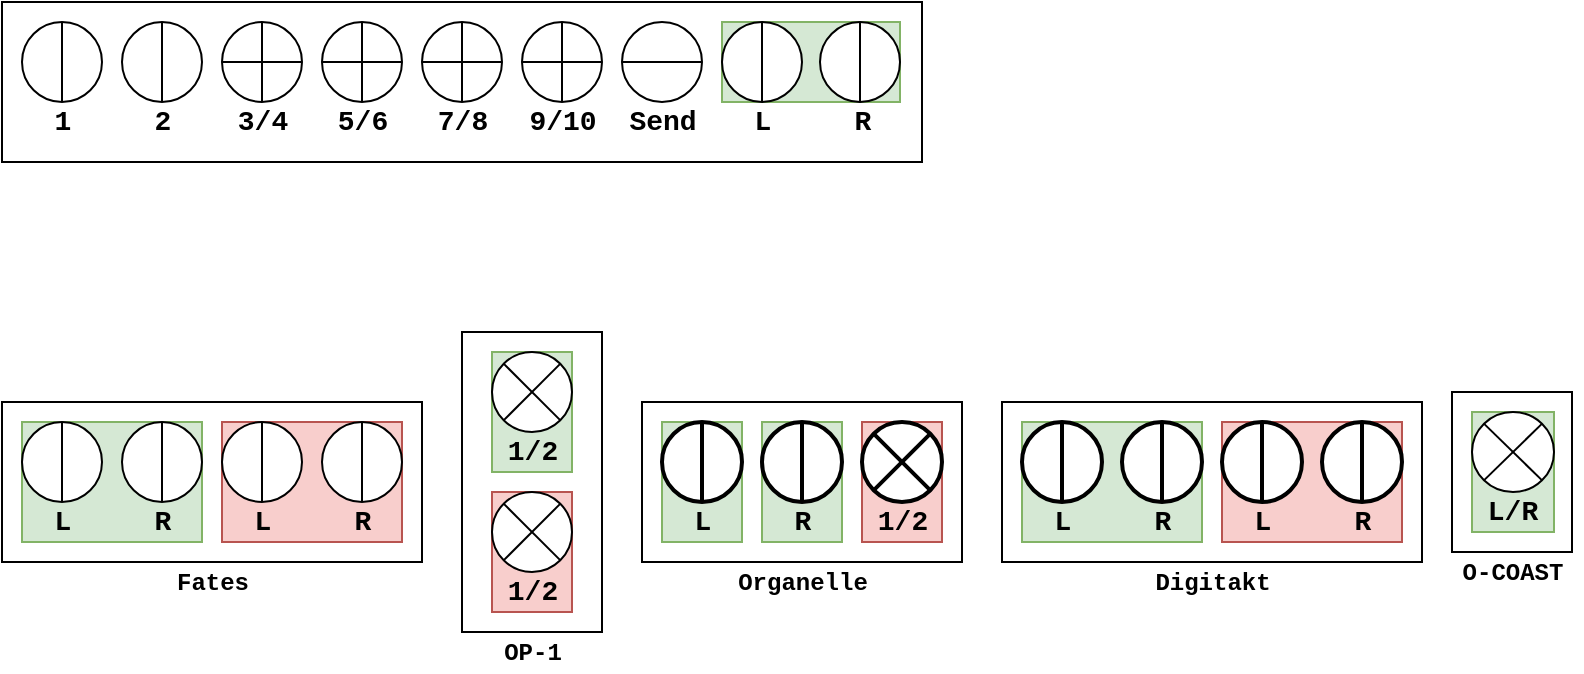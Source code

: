 <mxfile version="13.7.6" type="github">
  <diagram id="nP4e0wWjYFi-qGmSvCJ1" name="Page-1">
    <mxGraphModel dx="914" dy="827" grid="1" gridSize="10" guides="1" tooltips="1" connect="1" arrows="1" fold="1" page="1" pageScale="1" pageWidth="827" pageHeight="1169" math="0" shadow="0">
      <root>
        <mxCell id="0" />
        <mxCell id="1" parent="0" />
        <mxCell id="vf_FHtImUIUmnImsqS4j-43" value="" style="group" vertex="1" connectable="0" parent="1">
          <mxGeometry x="30" y="30" width="460" height="80" as="geometry" />
        </mxCell>
        <mxCell id="vf_FHtImUIUmnImsqS4j-36" value="" style="whiteSpace=wrap;html=1;fontFamily=Courier New;fontSize=14;" vertex="1" parent="vf_FHtImUIUmnImsqS4j-43">
          <mxGeometry width="460" height="80" as="geometry" />
        </mxCell>
        <mxCell id="vf_FHtImUIUmnImsqS4j-27" value="" style="group" vertex="1" connectable="0" parent="vf_FHtImUIUmnImsqS4j-43">
          <mxGeometry x="360" y="10" width="89" height="60" as="geometry" />
        </mxCell>
        <mxCell id="vf_FHtImUIUmnImsqS4j-13" value="" style="group;fillColor=#d5e8d4;strokeColor=#82b366;" vertex="1" connectable="0" parent="vf_FHtImUIUmnImsqS4j-27">
          <mxGeometry width="89" height="40" as="geometry" />
        </mxCell>
        <mxCell id="vf_FHtImUIUmnImsqS4j-25" value="" style="group" vertex="1" connectable="0" parent="vf_FHtImUIUmnImsqS4j-13">
          <mxGeometry x="49" width="40" height="40" as="geometry" />
        </mxCell>
        <mxCell id="vf_FHtImUIUmnImsqS4j-10" value="" style="shape=lineEllipse;line=vertical;perimeter=ellipsePerimeter;whiteSpace=wrap;html=1;backgroundOutline=1;" vertex="1" parent="vf_FHtImUIUmnImsqS4j-25">
          <mxGeometry width="40" height="40" as="geometry" />
        </mxCell>
        <mxCell id="vf_FHtImUIUmnImsqS4j-26" value="" style="group" vertex="1" connectable="0" parent="vf_FHtImUIUmnImsqS4j-13">
          <mxGeometry width="40" height="40" as="geometry" />
        </mxCell>
        <mxCell id="vf_FHtImUIUmnImsqS4j-9" value="" style="shape=lineEllipse;line=vertical;perimeter=ellipsePerimeter;whiteSpace=wrap;html=1;backgroundOutline=1;" vertex="1" parent="vf_FHtImUIUmnImsqS4j-26">
          <mxGeometry width="40" height="40" as="geometry" />
        </mxCell>
        <mxCell id="vf_FHtImUIUmnImsqS4j-23" value="L" style="text;html=1;resizable=0;autosize=1;align=center;verticalAlign=middle;points=[];fillColor=none;strokeColor=none;rounded=0;fontFamily=Courier New;fontStyle=1;fontSize=14;" vertex="1" parent="vf_FHtImUIUmnImsqS4j-27">
          <mxGeometry x="10" y="40" width="20" height="20" as="geometry" />
        </mxCell>
        <mxCell id="vf_FHtImUIUmnImsqS4j-24" value="R" style="text;html=1;resizable=0;autosize=1;align=center;verticalAlign=middle;points=[];fillColor=none;strokeColor=none;rounded=0;fontFamily=Courier New;fontStyle=1;fontSize=14;" vertex="1" parent="vf_FHtImUIUmnImsqS4j-27">
          <mxGeometry x="60" y="40" width="20" height="20" as="geometry" />
        </mxCell>
        <mxCell id="vf_FHtImUIUmnImsqS4j-28" value="" style="group" vertex="1" connectable="0" parent="vf_FHtImUIUmnImsqS4j-43">
          <mxGeometry x="305" y="10" width="50" height="60" as="geometry" />
        </mxCell>
        <mxCell id="vf_FHtImUIUmnImsqS4j-12" value="" style="shape=lineEllipse;perimeter=ellipsePerimeter;whiteSpace=wrap;html=1;backgroundOutline=1;" vertex="1" parent="vf_FHtImUIUmnImsqS4j-28">
          <mxGeometry x="5" width="40" height="40" as="geometry" />
        </mxCell>
        <mxCell id="vf_FHtImUIUmnImsqS4j-22" value="Send" style="text;html=1;resizable=0;autosize=1;align=center;verticalAlign=middle;points=[];fillColor=none;strokeColor=none;rounded=0;fontFamily=Courier New;fontStyle=1;fontSize=14;" vertex="1" parent="vf_FHtImUIUmnImsqS4j-28">
          <mxGeometry y="40" width="50" height="20" as="geometry" />
        </mxCell>
        <mxCell id="vf_FHtImUIUmnImsqS4j-30" value="" style="group" vertex="1" connectable="0" parent="vf_FHtImUIUmnImsqS4j-43">
          <mxGeometry x="210" y="10" width="40" height="60" as="geometry" />
        </mxCell>
        <mxCell id="vf_FHtImUIUmnImsqS4j-6" value="" style="shape=orEllipse;perimeter=ellipsePerimeter;whiteSpace=wrap;html=1;backgroundOutline=1;" vertex="1" parent="vf_FHtImUIUmnImsqS4j-30">
          <mxGeometry width="40" height="40" as="geometry" />
        </mxCell>
        <mxCell id="vf_FHtImUIUmnImsqS4j-20" value="7/8" style="text;html=1;resizable=0;autosize=1;align=center;verticalAlign=middle;points=[];fillColor=none;strokeColor=none;rounded=0;fontFamily=Courier New;fontStyle=1;fontSize=14;" vertex="1" parent="vf_FHtImUIUmnImsqS4j-30">
          <mxGeometry y="40" width="40" height="20" as="geometry" />
        </mxCell>
        <mxCell id="vf_FHtImUIUmnImsqS4j-31" value="" style="group" vertex="1" connectable="0" parent="vf_FHtImUIUmnImsqS4j-43">
          <mxGeometry x="160" y="10" width="40" height="60" as="geometry" />
        </mxCell>
        <mxCell id="vf_FHtImUIUmnImsqS4j-5" value="" style="shape=orEllipse;perimeter=ellipsePerimeter;whiteSpace=wrap;html=1;backgroundOutline=1;" vertex="1" parent="vf_FHtImUIUmnImsqS4j-31">
          <mxGeometry width="40" height="40" as="geometry" />
        </mxCell>
        <mxCell id="vf_FHtImUIUmnImsqS4j-19" value="5/6" style="text;html=1;resizable=0;autosize=1;align=center;verticalAlign=middle;points=[];fillColor=none;strokeColor=none;rounded=0;fontFamily=Courier New;fontStyle=1;fontSize=14;" vertex="1" parent="vf_FHtImUIUmnImsqS4j-31">
          <mxGeometry y="40" width="40" height="20" as="geometry" />
        </mxCell>
        <mxCell id="vf_FHtImUIUmnImsqS4j-32" value="" style="group" vertex="1" connectable="0" parent="vf_FHtImUIUmnImsqS4j-43">
          <mxGeometry x="110" y="10" width="40" height="60" as="geometry" />
        </mxCell>
        <mxCell id="vf_FHtImUIUmnImsqS4j-4" value="" style="shape=orEllipse;perimeter=ellipsePerimeter;whiteSpace=wrap;html=1;backgroundOutline=1;" vertex="1" parent="vf_FHtImUIUmnImsqS4j-32">
          <mxGeometry width="40" height="40" as="geometry" />
        </mxCell>
        <mxCell id="vf_FHtImUIUmnImsqS4j-18" value="3/4" style="text;html=1;resizable=0;autosize=1;align=center;verticalAlign=middle;points=[];fillColor=none;strokeColor=none;rounded=0;fontFamily=Courier New;fontStyle=1;fontSize=14;" vertex="1" parent="vf_FHtImUIUmnImsqS4j-32">
          <mxGeometry y="40" width="40" height="20" as="geometry" />
        </mxCell>
        <mxCell id="vf_FHtImUIUmnImsqS4j-33" value="" style="group" vertex="1" connectable="0" parent="vf_FHtImUIUmnImsqS4j-43">
          <mxGeometry x="60" y="10" width="40" height="60" as="geometry" />
        </mxCell>
        <mxCell id="vf_FHtImUIUmnImsqS4j-3" value="" style="shape=lineEllipse;line=vertical;perimeter=ellipsePerimeter;whiteSpace=wrap;html=1;backgroundOutline=1;" vertex="1" parent="vf_FHtImUIUmnImsqS4j-33">
          <mxGeometry width="40" height="40" as="geometry" />
        </mxCell>
        <mxCell id="vf_FHtImUIUmnImsqS4j-17" value="2" style="text;html=1;resizable=0;autosize=1;align=center;verticalAlign=middle;points=[];fillColor=none;strokeColor=none;rounded=0;fontFamily=Courier New;fontStyle=1;fontSize=14;" vertex="1" parent="vf_FHtImUIUmnImsqS4j-33">
          <mxGeometry x="10" y="40" width="20" height="20" as="geometry" />
        </mxCell>
        <mxCell id="vf_FHtImUIUmnImsqS4j-34" value="" style="group" vertex="1" connectable="0" parent="vf_FHtImUIUmnImsqS4j-43">
          <mxGeometry x="10" y="10" width="40" height="60" as="geometry" />
        </mxCell>
        <mxCell id="vf_FHtImUIUmnImsqS4j-1" value="" style="shape=lineEllipse;line=vertical;perimeter=ellipsePerimeter;whiteSpace=wrap;html=1;backgroundOutline=1;" vertex="1" parent="vf_FHtImUIUmnImsqS4j-34">
          <mxGeometry width="40" height="40" as="geometry" />
        </mxCell>
        <mxCell id="vf_FHtImUIUmnImsqS4j-16" value="&lt;div style=&quot;font-size: 14px;&quot; align=&quot;center&quot;&gt;1&lt;/div&gt;" style="text;html=1;resizable=0;autosize=1;align=center;verticalAlign=middle;points=[];fillColor=none;strokeColor=none;rounded=0;fontFamily=Courier New;fontStyle=1;fontSize=14;" vertex="1" parent="vf_FHtImUIUmnImsqS4j-34">
          <mxGeometry x="10" y="40" width="20" height="20" as="geometry" />
        </mxCell>
        <mxCell id="vf_FHtImUIUmnImsqS4j-40" value="" style="group" vertex="1" connectable="0" parent="vf_FHtImUIUmnImsqS4j-43">
          <mxGeometry x="260" y="10" width="45" height="60" as="geometry" />
        </mxCell>
        <mxCell id="vf_FHtImUIUmnImsqS4j-41" value="" style="shape=orEllipse;perimeter=ellipsePerimeter;whiteSpace=wrap;html=1;backgroundOutline=1;" vertex="1" parent="vf_FHtImUIUmnImsqS4j-40">
          <mxGeometry width="40" height="40" as="geometry" />
        </mxCell>
        <mxCell id="vf_FHtImUIUmnImsqS4j-42" value="9/10" style="text;html=1;resizable=0;autosize=1;align=center;verticalAlign=middle;points=[];fillColor=none;strokeColor=none;rounded=0;fontFamily=Courier New;fontStyle=1;fontSize=14;" vertex="1" parent="vf_FHtImUIUmnImsqS4j-40">
          <mxGeometry x="-5" y="40" width="50" height="20" as="geometry" />
        </mxCell>
        <mxCell id="vf_FHtImUIUmnImsqS4j-56" value="" style="group" vertex="1" connectable="0" parent="1">
          <mxGeometry x="30" y="230" width="210" height="100" as="geometry" />
        </mxCell>
        <mxCell id="vf_FHtImUIUmnImsqS4j-52" value="" style="whiteSpace=wrap;html=1;fontFamily=Courier New;fontSize=14;" vertex="1" parent="vf_FHtImUIUmnImsqS4j-56">
          <mxGeometry width="210" height="80" as="geometry" />
        </mxCell>
        <mxCell id="vf_FHtImUIUmnImsqS4j-46" value="" style="group;fillColor=#d5e8d4;strokeColor=#82b366;" vertex="1" connectable="0" parent="vf_FHtImUIUmnImsqS4j-56">
          <mxGeometry x="10" y="10" width="90" height="60" as="geometry" />
        </mxCell>
        <mxCell id="vf_FHtImUIUmnImsqS4j-38" value="" style="shape=lineEllipse;line=vertical;perimeter=ellipsePerimeter;whiteSpace=wrap;html=1;backgroundOutline=1;" vertex="1" parent="vf_FHtImUIUmnImsqS4j-46">
          <mxGeometry width="40" height="40" as="geometry" />
        </mxCell>
        <mxCell id="vf_FHtImUIUmnImsqS4j-39" value="" style="shape=lineEllipse;line=vertical;perimeter=ellipsePerimeter;whiteSpace=wrap;html=1;backgroundOutline=1;" vertex="1" parent="vf_FHtImUIUmnImsqS4j-46">
          <mxGeometry x="50" width="40" height="40" as="geometry" />
        </mxCell>
        <mxCell id="vf_FHtImUIUmnImsqS4j-44" value="L" style="text;html=1;resizable=0;autosize=1;align=center;verticalAlign=middle;points=[];fillColor=none;strokeColor=none;rounded=0;fontFamily=Courier New;fontStyle=1;fontSize=14;" vertex="1" parent="vf_FHtImUIUmnImsqS4j-46">
          <mxGeometry x="10" y="40" width="20" height="20" as="geometry" />
        </mxCell>
        <mxCell id="vf_FHtImUIUmnImsqS4j-45" value="R" style="text;html=1;resizable=0;autosize=1;align=center;verticalAlign=middle;points=[];fillColor=none;strokeColor=none;rounded=0;fontFamily=Courier New;fontStyle=1;fontSize=14;" vertex="1" parent="vf_FHtImUIUmnImsqS4j-46">
          <mxGeometry x="60" y="40" width="20" height="20" as="geometry" />
        </mxCell>
        <mxCell id="vf_FHtImUIUmnImsqS4j-47" value="" style="group;fillColor=#f8cecc;strokeColor=#b85450;" vertex="1" connectable="0" parent="vf_FHtImUIUmnImsqS4j-56">
          <mxGeometry x="110" y="10" width="90" height="60" as="geometry" />
        </mxCell>
        <mxCell id="vf_FHtImUIUmnImsqS4j-48" value="" style="shape=lineEllipse;line=vertical;perimeter=ellipsePerimeter;whiteSpace=wrap;html=1;backgroundOutline=1;" vertex="1" parent="vf_FHtImUIUmnImsqS4j-47">
          <mxGeometry width="40" height="40" as="geometry" />
        </mxCell>
        <mxCell id="vf_FHtImUIUmnImsqS4j-49" value="" style="shape=lineEllipse;line=vertical;perimeter=ellipsePerimeter;whiteSpace=wrap;html=1;backgroundOutline=1;" vertex="1" parent="vf_FHtImUIUmnImsqS4j-47">
          <mxGeometry x="50" width="40" height="40" as="geometry" />
        </mxCell>
        <mxCell id="vf_FHtImUIUmnImsqS4j-50" value="L" style="text;html=1;resizable=0;autosize=1;align=center;verticalAlign=middle;points=[];fillColor=none;strokeColor=none;rounded=0;fontFamily=Courier New;fontStyle=1;fontSize=14;" vertex="1" parent="vf_FHtImUIUmnImsqS4j-47">
          <mxGeometry x="10" y="40" width="20" height="20" as="geometry" />
        </mxCell>
        <mxCell id="vf_FHtImUIUmnImsqS4j-51" value="R" style="text;html=1;resizable=0;autosize=1;align=center;verticalAlign=middle;points=[];fillColor=none;strokeColor=none;rounded=0;fontFamily=Courier New;fontStyle=1;fontSize=14;" vertex="1" parent="vf_FHtImUIUmnImsqS4j-47">
          <mxGeometry x="60" y="40" width="20" height="20" as="geometry" />
        </mxCell>
        <mxCell id="vf_FHtImUIUmnImsqS4j-55" value="&lt;b&gt;&lt;font style=&quot;font-size: 12px&quot;&gt;Fates&lt;/font&gt;&lt;/b&gt;" style="text;html=1;resizable=0;autosize=1;align=center;verticalAlign=middle;points=[];fillColor=none;strokeColor=none;rounded=0;fontFamily=Courier New;fontSize=14;" vertex="1" parent="vf_FHtImUIUmnImsqS4j-56">
          <mxGeometry x="80" y="80" width="50" height="20" as="geometry" />
        </mxCell>
        <mxCell id="vf_FHtImUIUmnImsqS4j-86" value="" style="group" vertex="1" connectable="0" parent="1">
          <mxGeometry x="260" y="195" width="70" height="170" as="geometry" />
        </mxCell>
        <mxCell id="vf_FHtImUIUmnImsqS4j-84" value="" style="group" vertex="1" connectable="0" parent="vf_FHtImUIUmnImsqS4j-86">
          <mxGeometry width="70" height="150" as="geometry" />
        </mxCell>
        <mxCell id="vf_FHtImUIUmnImsqS4j-83" value="" style="whiteSpace=wrap;html=1;fontFamily=Courier New;fontSize=14;" vertex="1" parent="vf_FHtImUIUmnImsqS4j-84">
          <mxGeometry width="70" height="150" as="geometry" />
        </mxCell>
        <mxCell id="vf_FHtImUIUmnImsqS4j-79" value="" style="group;fillColor=#d5e8d4;strokeColor=#82b366;" vertex="1" connectable="0" parent="vf_FHtImUIUmnImsqS4j-84">
          <mxGeometry x="15" y="10" width="40" height="60" as="geometry" />
        </mxCell>
        <mxCell id="vf_FHtImUIUmnImsqS4j-77" value="" style="shape=sumEllipse;perimeter=ellipsePerimeter;whiteSpace=wrap;html=1;backgroundOutline=1;fontFamily=Courier New;fontSize=14;" vertex="1" parent="vf_FHtImUIUmnImsqS4j-79">
          <mxGeometry width="40" height="40" as="geometry" />
        </mxCell>
        <mxCell id="vf_FHtImUIUmnImsqS4j-78" value="&lt;b&gt;1/2&lt;/b&gt;" style="text;html=1;resizable=0;autosize=1;align=center;verticalAlign=middle;points=[];fillColor=none;strokeColor=none;rounded=0;fontFamily=Courier New;fontSize=14;" vertex="1" parent="vf_FHtImUIUmnImsqS4j-79">
          <mxGeometry y="40" width="40" height="20" as="geometry" />
        </mxCell>
        <mxCell id="vf_FHtImUIUmnImsqS4j-80" value="" style="group;fillColor=#f8cecc;strokeColor=#b85450;" vertex="1" connectable="0" parent="vf_FHtImUIUmnImsqS4j-84">
          <mxGeometry x="15" y="80" width="40" height="60" as="geometry" />
        </mxCell>
        <mxCell id="vf_FHtImUIUmnImsqS4j-81" value="" style="shape=sumEllipse;perimeter=ellipsePerimeter;whiteSpace=wrap;html=1;backgroundOutline=1;fontFamily=Courier New;fontSize=14;" vertex="1" parent="vf_FHtImUIUmnImsqS4j-80">
          <mxGeometry width="40" height="40" as="geometry" />
        </mxCell>
        <mxCell id="vf_FHtImUIUmnImsqS4j-82" value="&lt;b&gt;1/2&lt;/b&gt;" style="text;html=1;resizable=0;autosize=1;align=center;verticalAlign=middle;points=[];fillColor=none;strokeColor=none;rounded=0;fontFamily=Courier New;fontSize=14;" vertex="1" parent="vf_FHtImUIUmnImsqS4j-80">
          <mxGeometry y="40" width="40" height="20" as="geometry" />
        </mxCell>
        <mxCell id="vf_FHtImUIUmnImsqS4j-85" value="&lt;font style=&quot;font-size: 12px&quot;&gt;&lt;b&gt;OP-1&lt;/b&gt;&lt;/font&gt;" style="text;html=1;resizable=0;autosize=1;align=center;verticalAlign=middle;points=[];fillColor=none;strokeColor=none;rounded=0;fontFamily=Courier New;fontSize=14;" vertex="1" parent="vf_FHtImUIUmnImsqS4j-86">
          <mxGeometry x="15" y="150" width="40" height="20" as="geometry" />
        </mxCell>
        <mxCell id="vf_FHtImUIUmnImsqS4j-112" value="" style="group" vertex="1" connectable="0" parent="1">
          <mxGeometry x="350" y="230" width="160" height="100" as="geometry" />
        </mxCell>
        <mxCell id="vf_FHtImUIUmnImsqS4j-110" value="" style="whiteSpace=wrap;html=1;strokeWidth=1;fontFamily=Courier New;fontSize=14;" vertex="1" parent="vf_FHtImUIUmnImsqS4j-112">
          <mxGeometry width="160" height="80" as="geometry" />
        </mxCell>
        <mxCell id="vf_FHtImUIUmnImsqS4j-107" value="" style="group;fillColor=#d5e8d4;strokeColor=#82b366;" vertex="1" connectable="0" parent="vf_FHtImUIUmnImsqS4j-112">
          <mxGeometry x="10" y="10" width="40" height="60" as="geometry" />
        </mxCell>
        <mxCell id="vf_FHtImUIUmnImsqS4j-101" value="" style="shape=lineEllipse;line=vertical;perimeter=ellipsePerimeter;whiteSpace=wrap;html=1;backgroundOutline=1;strokeWidth=2;fontFamily=Courier New;fontSize=14;" vertex="1" parent="vf_FHtImUIUmnImsqS4j-107">
          <mxGeometry width="40" height="40" as="geometry" />
        </mxCell>
        <mxCell id="vf_FHtImUIUmnImsqS4j-104" value="&lt;b&gt;L&lt;/b&gt;" style="text;html=1;resizable=0;autosize=1;align=center;verticalAlign=middle;points=[];fillColor=none;strokeColor=none;rounded=0;fontFamily=Courier New;fontSize=14;" vertex="1" parent="vf_FHtImUIUmnImsqS4j-107">
          <mxGeometry x="10" y="40" width="20" height="20" as="geometry" />
        </mxCell>
        <mxCell id="vf_FHtImUIUmnImsqS4j-108" value="" style="group;fillColor=#d5e8d4;strokeColor=#82b366;" vertex="1" connectable="0" parent="vf_FHtImUIUmnImsqS4j-112">
          <mxGeometry x="60" y="10" width="40" height="60" as="geometry" />
        </mxCell>
        <mxCell id="vf_FHtImUIUmnImsqS4j-102" value="" style="shape=lineEllipse;line=vertical;perimeter=ellipsePerimeter;whiteSpace=wrap;html=1;backgroundOutline=1;strokeWidth=2;fontFamily=Courier New;fontSize=14;" vertex="1" parent="vf_FHtImUIUmnImsqS4j-108">
          <mxGeometry width="40" height="40" as="geometry" />
        </mxCell>
        <mxCell id="vf_FHtImUIUmnImsqS4j-105" value="&lt;b&gt;R&lt;/b&gt;" style="text;html=1;resizable=0;autosize=1;align=center;verticalAlign=middle;points=[];fillColor=none;strokeColor=none;rounded=0;fontFamily=Courier New;fontSize=14;" vertex="1" parent="vf_FHtImUIUmnImsqS4j-108">
          <mxGeometry x="10" y="40" width="20" height="20" as="geometry" />
        </mxCell>
        <mxCell id="vf_FHtImUIUmnImsqS4j-109" value="" style="group;fillColor=#f8cecc;strokeColor=#b85450;" vertex="1" connectable="0" parent="vf_FHtImUIUmnImsqS4j-112">
          <mxGeometry x="110" y="10" width="40" height="60" as="geometry" />
        </mxCell>
        <mxCell id="vf_FHtImUIUmnImsqS4j-103" value="" style="shape=sumEllipse;perimeter=ellipsePerimeter;whiteSpace=wrap;html=1;backgroundOutline=1;strokeWidth=2;fontFamily=Courier New;fontSize=14;" vertex="1" parent="vf_FHtImUIUmnImsqS4j-109">
          <mxGeometry width="40" height="40" as="geometry" />
        </mxCell>
        <mxCell id="vf_FHtImUIUmnImsqS4j-106" value="&lt;b&gt;1/2&lt;/b&gt;" style="text;html=1;resizable=0;autosize=1;align=center;verticalAlign=middle;points=[];fillColor=none;strokeColor=none;rounded=0;fontFamily=Courier New;fontSize=14;" vertex="1" parent="vf_FHtImUIUmnImsqS4j-109">
          <mxGeometry y="40" width="40" height="20" as="geometry" />
        </mxCell>
        <mxCell id="vf_FHtImUIUmnImsqS4j-111" value="&lt;font style=&quot;font-size: 12px&quot;&gt;&lt;b&gt;Organelle&lt;/b&gt;&lt;/font&gt;" style="text;html=1;resizable=0;autosize=1;align=center;verticalAlign=middle;points=[];fillColor=none;strokeColor=none;rounded=0;fontFamily=Courier New;fontSize=14;" vertex="1" parent="vf_FHtImUIUmnImsqS4j-112">
          <mxGeometry x="40" y="80" width="80" height="20" as="geometry" />
        </mxCell>
        <mxCell id="vf_FHtImUIUmnImsqS4j-113" value="" style="group" vertex="1" connectable="0" parent="1">
          <mxGeometry x="530" y="230" width="210" height="100" as="geometry" />
        </mxCell>
        <mxCell id="vf_FHtImUIUmnImsqS4j-114" value="" style="whiteSpace=wrap;html=1;fontFamily=Courier New;fontSize=14;" vertex="1" parent="vf_FHtImUIUmnImsqS4j-113">
          <mxGeometry width="210" height="80" as="geometry" />
        </mxCell>
        <mxCell id="vf_FHtImUIUmnImsqS4j-115" value="" style="group;fillColor=#d5e8d4;strokeColor=#82b366;" vertex="1" connectable="0" parent="vf_FHtImUIUmnImsqS4j-113">
          <mxGeometry x="10" y="10" width="90" height="60" as="geometry" />
        </mxCell>
        <mxCell id="vf_FHtImUIUmnImsqS4j-116" value="" style="shape=lineEllipse;line=vertical;perimeter=ellipsePerimeter;whiteSpace=wrap;html=1;backgroundOutline=1;strokeWidth=2;" vertex="1" parent="vf_FHtImUIUmnImsqS4j-115">
          <mxGeometry width="40" height="40" as="geometry" />
        </mxCell>
        <mxCell id="vf_FHtImUIUmnImsqS4j-117" value="" style="shape=lineEllipse;line=vertical;perimeter=ellipsePerimeter;whiteSpace=wrap;html=1;backgroundOutline=1;strokeWidth=2;" vertex="1" parent="vf_FHtImUIUmnImsqS4j-115">
          <mxGeometry x="50" width="40" height="40" as="geometry" />
        </mxCell>
        <mxCell id="vf_FHtImUIUmnImsqS4j-118" value="L" style="text;html=1;resizable=0;autosize=1;align=center;verticalAlign=middle;points=[];fillColor=none;strokeColor=none;rounded=0;fontFamily=Courier New;fontStyle=1;fontSize=14;" vertex="1" parent="vf_FHtImUIUmnImsqS4j-115">
          <mxGeometry x="10" y="40" width="20" height="20" as="geometry" />
        </mxCell>
        <mxCell id="vf_FHtImUIUmnImsqS4j-119" value="R" style="text;html=1;resizable=0;autosize=1;align=center;verticalAlign=middle;points=[];fillColor=none;strokeColor=none;rounded=0;fontFamily=Courier New;fontStyle=1;fontSize=14;" vertex="1" parent="vf_FHtImUIUmnImsqS4j-115">
          <mxGeometry x="60" y="40" width="20" height="20" as="geometry" />
        </mxCell>
        <mxCell id="vf_FHtImUIUmnImsqS4j-120" value="" style="group;fillColor=#f8cecc;strokeColor=#b85450;" vertex="1" connectable="0" parent="vf_FHtImUIUmnImsqS4j-113">
          <mxGeometry x="110" y="10" width="90" height="60" as="geometry" />
        </mxCell>
        <mxCell id="vf_FHtImUIUmnImsqS4j-121" value="" style="shape=lineEllipse;line=vertical;perimeter=ellipsePerimeter;whiteSpace=wrap;html=1;backgroundOutline=1;strokeWidth=2;" vertex="1" parent="vf_FHtImUIUmnImsqS4j-120">
          <mxGeometry width="40" height="40" as="geometry" />
        </mxCell>
        <mxCell id="vf_FHtImUIUmnImsqS4j-122" value="" style="shape=lineEllipse;line=vertical;perimeter=ellipsePerimeter;whiteSpace=wrap;html=1;backgroundOutline=1;strokeWidth=2;" vertex="1" parent="vf_FHtImUIUmnImsqS4j-120">
          <mxGeometry x="50" width="40" height="40" as="geometry" />
        </mxCell>
        <mxCell id="vf_FHtImUIUmnImsqS4j-123" value="L" style="text;html=1;resizable=0;autosize=1;align=center;verticalAlign=middle;points=[];fillColor=none;strokeColor=none;rounded=0;fontFamily=Courier New;fontStyle=1;fontSize=14;" vertex="1" parent="vf_FHtImUIUmnImsqS4j-120">
          <mxGeometry x="10" y="40" width="20" height="20" as="geometry" />
        </mxCell>
        <mxCell id="vf_FHtImUIUmnImsqS4j-124" value="R" style="text;html=1;resizable=0;autosize=1;align=center;verticalAlign=middle;points=[];fillColor=none;strokeColor=none;rounded=0;fontFamily=Courier New;fontStyle=1;fontSize=14;" vertex="1" parent="vf_FHtImUIUmnImsqS4j-120">
          <mxGeometry x="60" y="40" width="20" height="20" as="geometry" />
        </mxCell>
        <mxCell id="vf_FHtImUIUmnImsqS4j-125" value="&lt;font style=&quot;font-size: 12px&quot;&gt;&lt;b&gt;Digitakt&lt;/b&gt;&lt;/font&gt;" style="text;html=1;resizable=0;autosize=1;align=center;verticalAlign=middle;points=[];fillColor=none;strokeColor=none;rounded=0;fontFamily=Courier New;fontSize=14;" vertex="1" parent="vf_FHtImUIUmnImsqS4j-113">
          <mxGeometry x="70" y="80" width="70" height="20" as="geometry" />
        </mxCell>
        <mxCell id="vf_FHtImUIUmnImsqS4j-132" value="" style="group" vertex="1" connectable="0" parent="1">
          <mxGeometry x="750" y="235" width="70" height="90" as="geometry" />
        </mxCell>
        <mxCell id="vf_FHtImUIUmnImsqS4j-128" value="" style="group;fillColor=#d5e8d4;strokeColor=#82b366;" vertex="1" connectable="0" parent="vf_FHtImUIUmnImsqS4j-132">
          <mxGeometry x="15" width="50" height="70" as="geometry" />
        </mxCell>
        <mxCell id="vf_FHtImUIUmnImsqS4j-129" value="" style="whiteSpace=wrap;html=1;strokeWidth=1;fontFamily=Courier New;fontSize=14;" vertex="1" parent="vf_FHtImUIUmnImsqS4j-128">
          <mxGeometry x="-10" y="-10" width="60" height="80" as="geometry" />
        </mxCell>
        <mxCell id="vf_FHtImUIUmnImsqS4j-130" value="" style="group;fillColor=#d5e8d4;strokeColor=#82b366;" vertex="1" connectable="0" parent="vf_FHtImUIUmnImsqS4j-128">
          <mxGeometry width="41" height="60" as="geometry" />
        </mxCell>
        <mxCell id="vf_FHtImUIUmnImsqS4j-126" value="" style="shape=sumEllipse;perimeter=ellipsePerimeter;whiteSpace=wrap;html=1;backgroundOutline=1;strokeWidth=1;fontFamily=Courier New;fontSize=14;" vertex="1" parent="vf_FHtImUIUmnImsqS4j-130">
          <mxGeometry width="41" height="40" as="geometry" />
        </mxCell>
        <mxCell id="vf_FHtImUIUmnImsqS4j-127" value="&lt;b&gt;L/R&lt;/b&gt;" style="text;html=1;resizable=0;autosize=1;align=center;verticalAlign=middle;points=[];fillColor=none;strokeColor=none;rounded=0;fontFamily=Courier New;fontSize=14;" vertex="1" parent="vf_FHtImUIUmnImsqS4j-130">
          <mxGeometry y="40" width="40" height="20" as="geometry" />
        </mxCell>
        <mxCell id="vf_FHtImUIUmnImsqS4j-131" value="&lt;font style=&quot;font-size: 12px&quot;&gt;&lt;b&gt;O-COAST&lt;/b&gt;&lt;/font&gt;" style="text;html=1;resizable=0;autosize=1;align=center;verticalAlign=middle;points=[];fillColor=none;strokeColor=none;rounded=0;fontFamily=Courier New;fontSize=14;" vertex="1" parent="vf_FHtImUIUmnImsqS4j-132">
          <mxGeometry y="70" width="70" height="20" as="geometry" />
        </mxCell>
      </root>
    </mxGraphModel>
  </diagram>
</mxfile>
